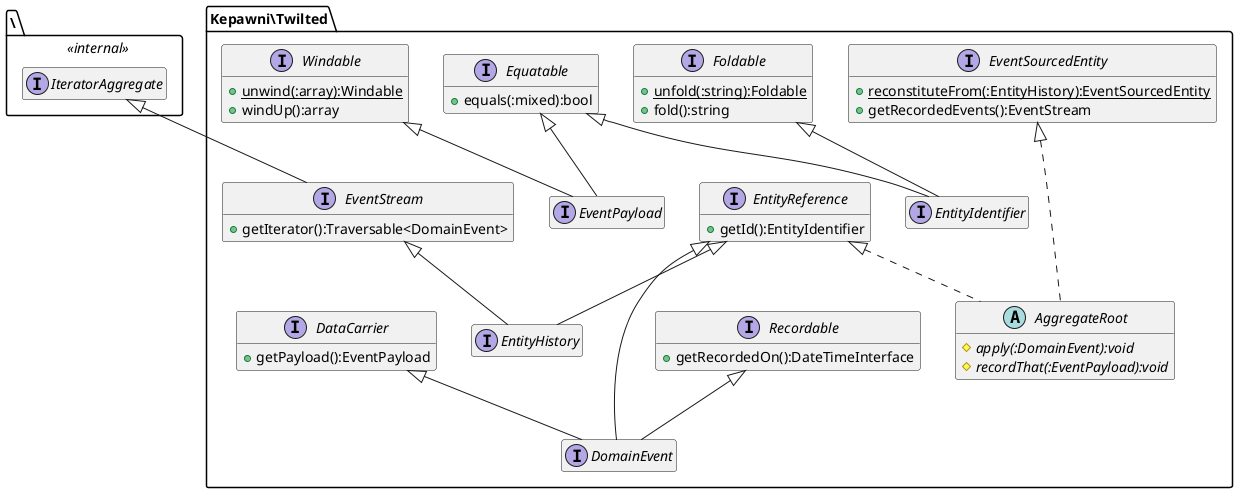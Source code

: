 @startuml
hide empty members
package \ <<internal>> {
    interface IteratorAggregate
}
package Kepawni\Twilted {
    abstract AggregateRoot {
        {abstract} #apply(:DomainEvent):void
        {abstract} #recordThat(:EventPayload):void
    }
    interface DataCarrier {
        +getPayload():EventPayload
    }
    interface DomainEvent
    interface EntityHistory
    interface EntityIdentifier
    interface EntityReference {
        +getId():EntityIdentifier
    }
    interface Equatable {
        +equals(:mixed):bool
    }
    interface EventPayload
    interface EventSourcedEntity {
        {static} +reconstituteFrom(:EntityHistory):EventSourcedEntity
        +getRecordedEvents():EventStream
    }
    interface EventStream {
        +getIterator():Traversable<DomainEvent>
    }
    interface Foldable {
        {static} +unfold(:string):Foldable
        +fold():string
    }
    interface Recordable {
        +getRecordedOn():DateTimeInterface
    }
    interface Windable {
        {static} +unwind(:array):Windable
        +windUp():array
    }
    EntityReference ^.. AggregateRoot
    EventSourcedEntity ^... AggregateRoot
    DataCarrier ^-- DomainEvent
    EntityReference ^--- DomainEvent
    Recordable ^-- DomainEvent
    EntityReference ^-- EntityHistory
    EventStream ^-- EntityHistory
    Equatable ^-- EntityIdentifier
    Foldable ^-- EntityIdentifier
    Equatable ^-- EventPayload
    Windable ^-- EventPayload
    IteratorAggregate ^-- EventStream
}
@enduml
